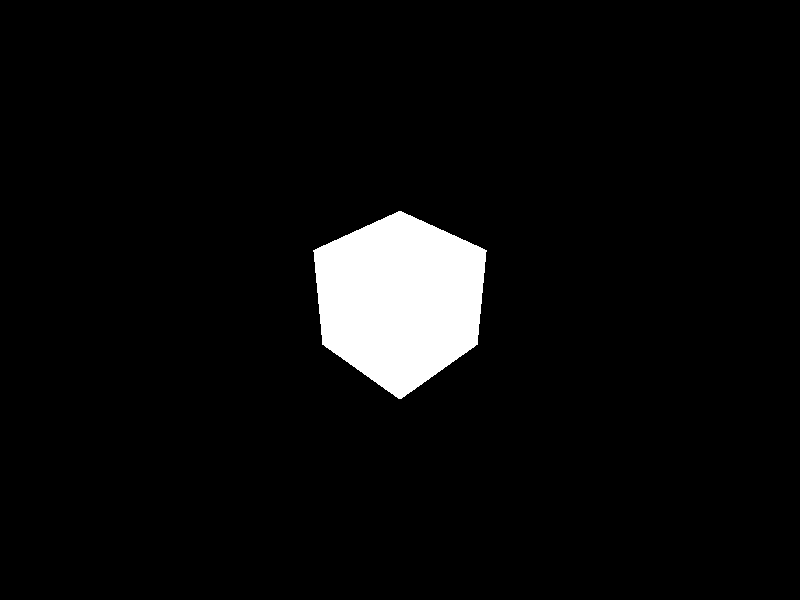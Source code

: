 #version 3.7;

global_settings {
    //This setting is for alpha transparency to work properly.
    //Increase by a small amount if transparent areas appear dark.
    assumed_gamma 1
}

camera {
    location <1, 1, -1> * 3
    look_at <0,0,0>
}

light_source {
    <0.5, 0.8, -1>
    color rgb 1
    //point_at <0, 0, 0>
}

#include "colors.inc"

box {
    0, 1
    texture {
        pigment { color White }
        finish {
            ambient 0.1
            diffuse 0.85
            phong 1
        }
    }
    translate -0.5
}
